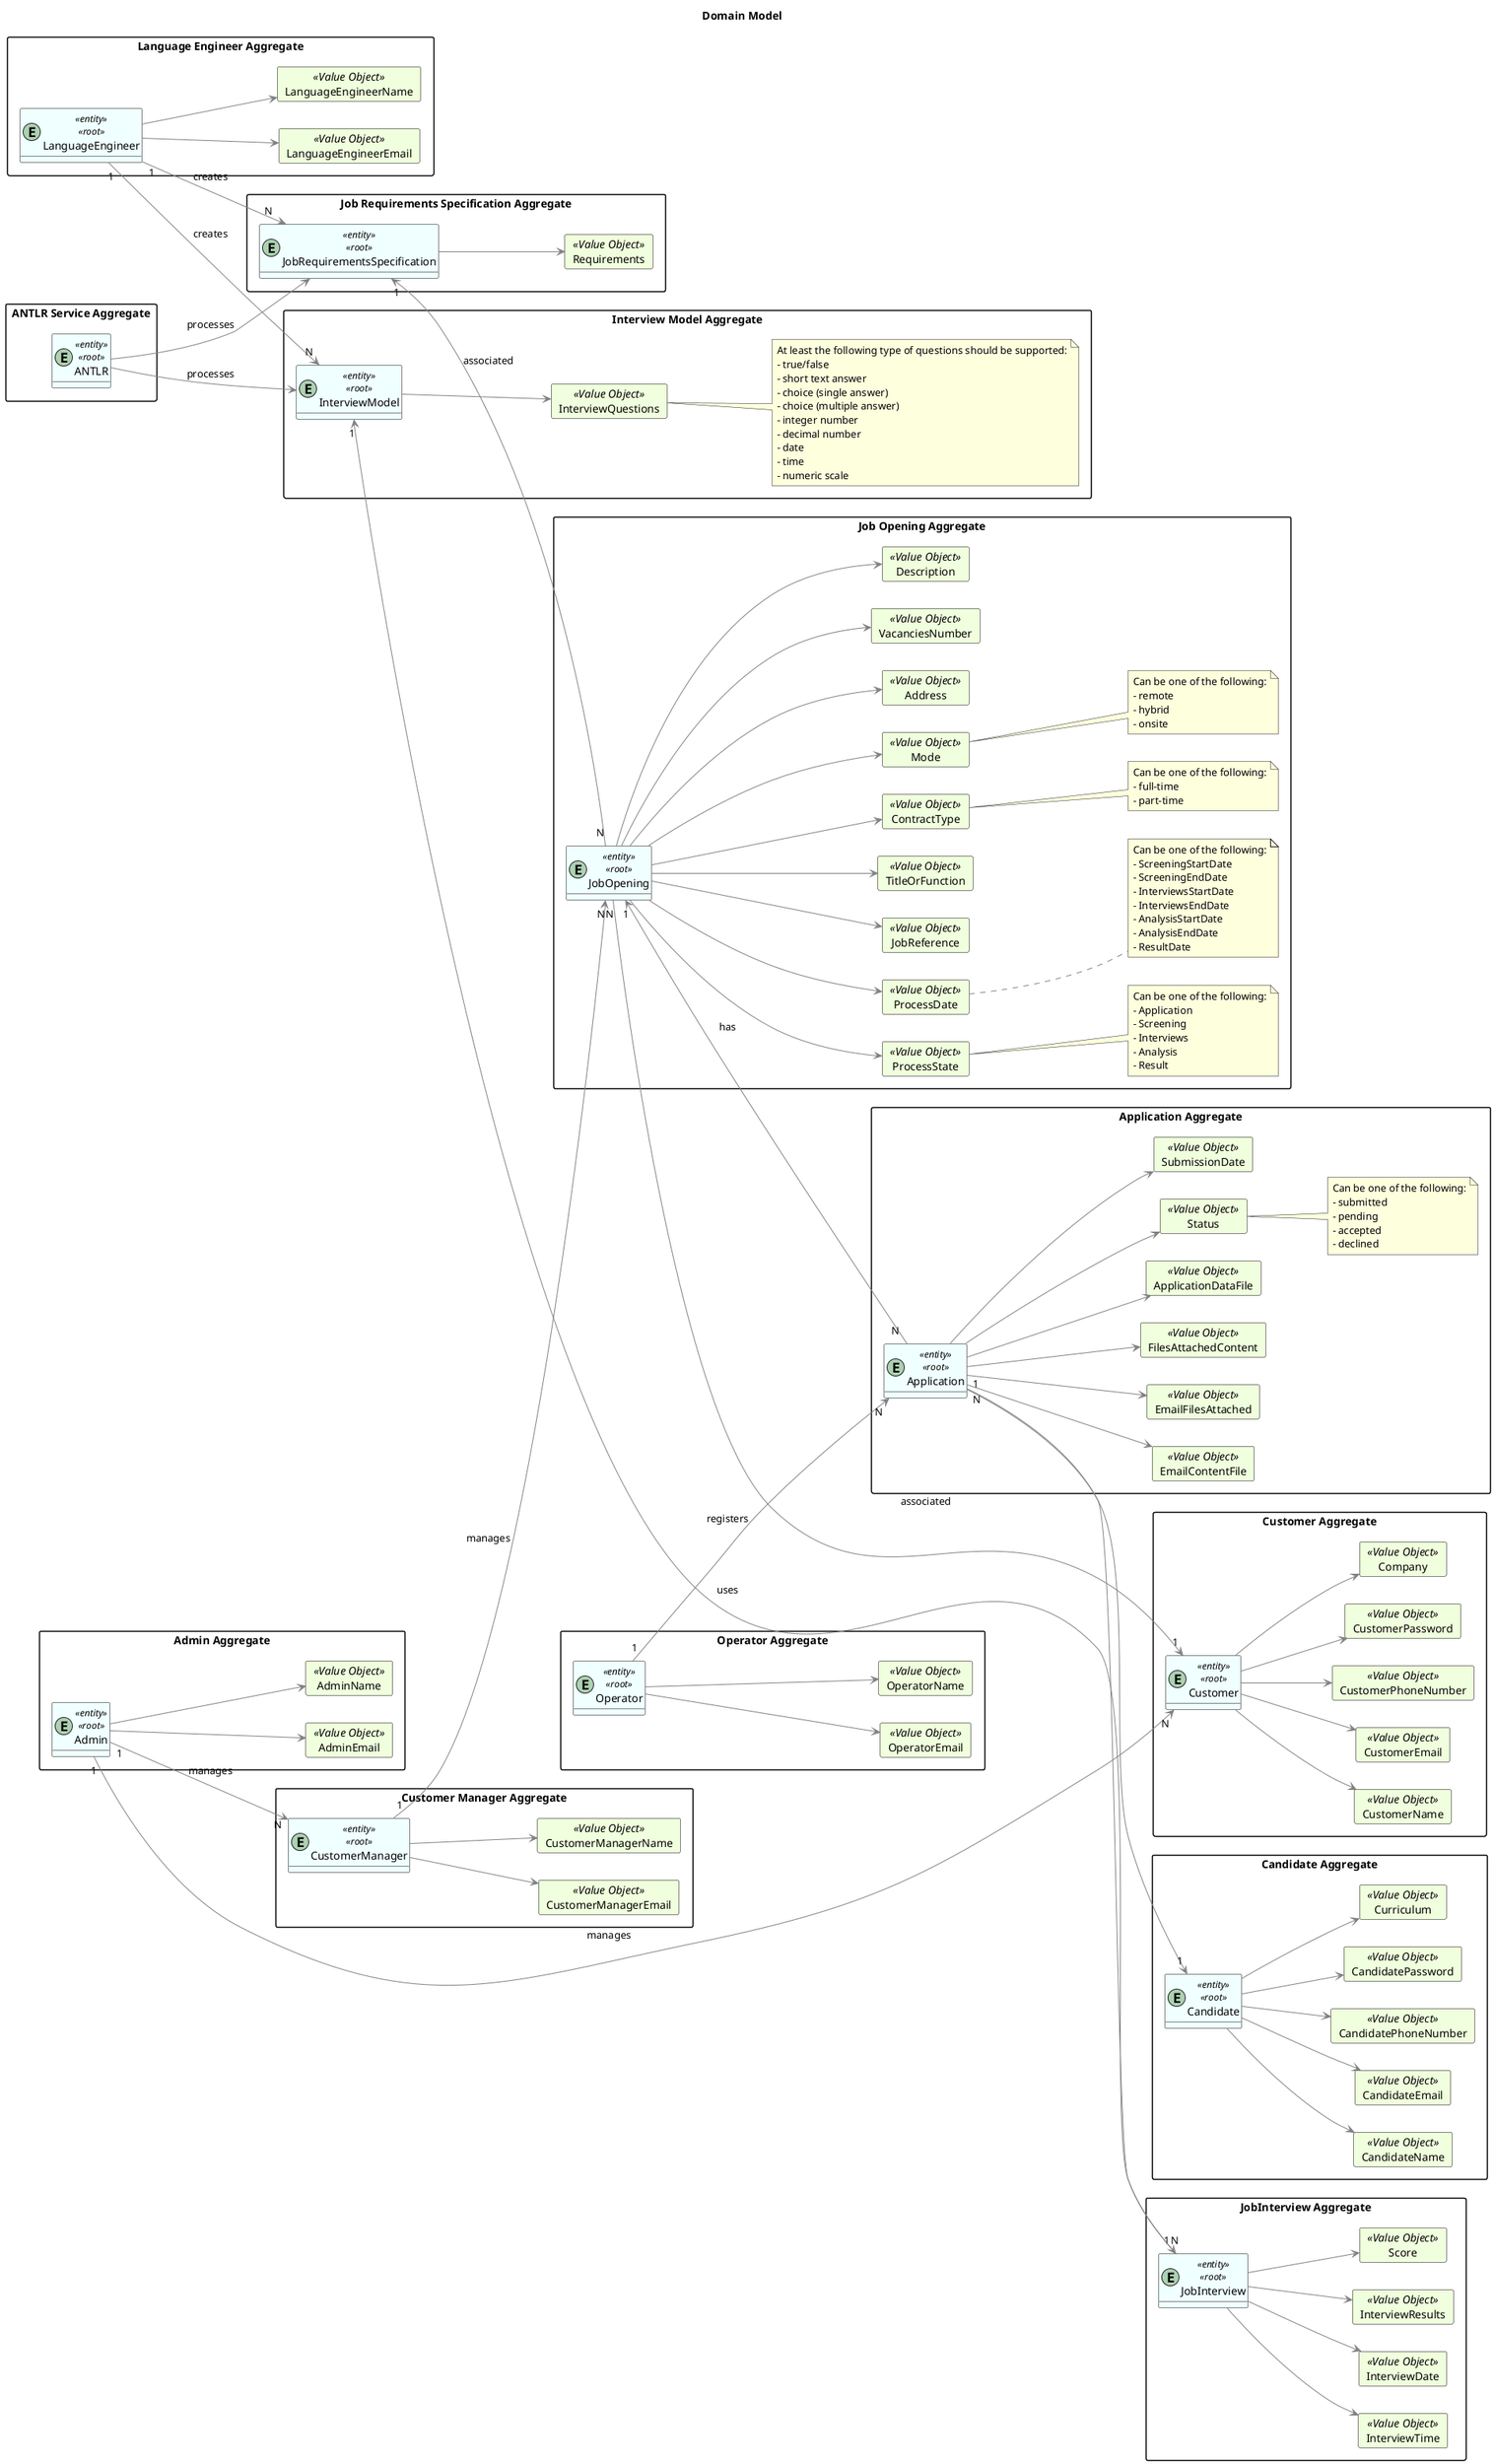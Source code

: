 @startuml
hide methods
left to right direction
'skinparam linetype ortho

Title "Domain Model"

skinparam class {
    LifeLineBorderColor DarkBlue
    LifeLineBackgroundColor APPLICATION
    BackgroundColor #F0FFFF
    ArrowColor grey
    BorderColor black
}

skinparam packageStyle rectangle

skinparam card {
    LifeLineBorderColor Green
    LifeLineBackgroundColor APPLICATION
    BackgroundColor #F0FFDD
    ArrowColor DarkGrey
    BorderColor Black
}


package "Customer Aggregate"{
entity Customer <<entity>><<root>>

    card CustomerName <<Value Object>> {
    }
    card CustomerEmail <<Value Object>> {
    }
    card CustomerPhoneNumber <<Value Object>> {
    }
    card CustomerPassword <<Value Object>> {
    }
    card Company <<Value Object>> {
    }

        Customer --> CustomerEmail
        Customer --> CustomerName
        Customer --> CustomerPhoneNumber
        Customer --> CustomerPassword
        Customer --> Company
}

package "Candidate Aggregate"{
entity Candidate <<entity>><<root>>

    card CandidateName <<Value Object>> {
    }
    card CandidateEmail <<Value Object>> {
    }
    card CandidatePhoneNumber <<Value Object>> {
    }
    card CandidatePassword <<Value Object>> {
    }
    card Curriculum <<Value Object>> {
    }

        Candidate --> CandidateEmail
        Candidate --> CandidateName
        Candidate --> CandidatePhoneNumber
        Candidate --> CandidatePassword
        Candidate --> Curriculum

}

package "Job Requirements Specification Aggregate"{
entity JobRequirementsSpecification <<entity>><<root>>

    card Requirements <<Value Object>>{
    }

        JobRequirementsSpecification --> Requirements

}

package "Job Opening Aggregate"{
entity JobOpening <<entity>><<root>>

    card JobReference <<Value Object>> {
    }
    card TitleOrFunction <<Value Object>> {
    }
    card ContractType <<Value Object>> {
    }
    card Mode <<Value Object>> {
    }
    card Address <<Value Object>> {
    }
    card VacanciesNumber <<Value Object>> {
    }
    card Description <<Value Object>> {
    }
    card ProcessState <<Value Object>> {
    }
    card ProcessDate <<Value Object>> {
    }

    JobOpening --> JobReference
    JobOpening --> TitleOrFunction
    JobOpening --> ContractType
    JobOpening --> Mode
    JobOpening --> Address
    JobOpening --> VacanciesNumber
    JobOpening --> Description
    JobOpening --> ProcessState
    JobOpening --> ProcessDate

    note right of ContractType
        Can be one of the following:
        - full-time
        - part-time
    end note

    note right of Mode
         Can be one of the following:
         - remote
         - hybrid
         - onsite
    end note

    note right of ProcessDate
                  Can be one of the following:
                  - ScreeningStartDate
                  - ScreeningEndDate
                  - InterviewsStartDate
                  - InterviewsEndDate
                  - AnalysisStartDate
                  - AnalysisEndDate
                  - ResultDate
    end note

    note right of ProcessState
            Can be one of the following:
            - Application
            - Screening
            - Interviews
            - Analysis
            - Result
    end note
}

package "JobInterview Aggregate"{

    entity JobInterview <<entity>><<root>>

            card InterviewResults <<Value Object>> {
            }
            card Score <<Value Object>> {
            }
            card InterviewTime <<Value Object>> {
            }
            card InterviewDate <<Value Object>> {
            }

            JobInterview --> InterviewResults
            JobInterview --> Score
            JobInterview --> InterviewTime
            JobInterview --> InterviewDate
}

package "Application Aggregate"{
entity Application <<entity>><<root>>

    card EmailContentFile <<Value Object>> {
    }
    card EmailFilesAttached <<Value Object>>{
    }
    card FilesAttachedContent <<Value Object>>{
    }
    card ApplicationDataFile <<Value Object>>{
    }
    card Status <<Value Object>>{
    }
    card SubmissionDate <<Value Object>>{
    }

    Application --> EmailContentFile
    Application --> EmailFilesAttached
    Application --> FilesAttachedContent
    Application --> ApplicationDataFile
    Application --> Status
    Application --> SubmissionDate

    note right of Status
        Can be one of the following:
        - submitted
        - pending
        - accepted
        - declined
    end note
}

package "Interview Model Aggregate"{
entity InterviewModel <<entity>><<root>>

    card InterviewQuestions <<Value Object>> {
    }

    InterviewModel --> InterviewQuestions

    note right of InterviewQuestions
                At least the following type of questions should be supported:
                - true/false
                - short text answer
                - choice (single answer)
                - choice (multiple answer)
                - integer number
                - decimal number
                - date
                - time
                - numeric scale
    end note
}

package "Language Engineer Aggregate"{
entity LanguageEngineer <<entity>><<root>>

    card LanguageEngineerEmail <<Value Object>> {
    }
    card LanguageEngineerName <<Value Object>> {
    }

    LanguageEngineer --> LanguageEngineerEmail
    LanguageEngineer --> LanguageEngineerName
}

package "Admin Aggregate"{
entity Admin <<entity>><<root>>

    card AdminEmail <<Value Object>> {
    }
    card AdminName <<Value Object>> {
    }

    Admin --> AdminEmail
    Admin --> AdminName
}

package "Customer Manager Aggregate"{
entity CustomerManager <<entity>><<root>>

    card CustomerManagerEmail <<Value Object>> {
    }
    card CustomerManagerName <<Value Object>> {
    }

    CustomerManager --> CustomerManagerEmail
    CustomerManager --> CustomerManagerName
}

package "Operator Aggregate"{
    entity Operator <<entity>><<root>>

    card OperatorEmail <<Value Object>> {
    }
    card OperatorName <<Value Object>> {
    }

    Operator --> OperatorEmail
    Operator --> OperatorName
}

package "ANTLR Service Aggregate"{
    entity ANTLR <<entity>><<root>>
}

    JobOpening "1" <-- "N " Application : has
    JobOpening "N" ---> "1" Customer : associated

    Application "N" --> "1" Candidate
    Application "1" --> "1" JobInterview

    JobRequirementsSpecification "1" <-- "N" JobOpening : associated

    Admin "1" --> "N" Customer : manages
    Admin "1" --> "N" CustomerManager : manages

    CustomerManager "1" --> "N" JobOpening : manages

    Operator "1" --> "N" Application : registers

    LanguageEngineer "1" --> "N" JobRequirementsSpecification : creates
    LanguageEngineer "1" --> "N" InterviewModel : creates

    InterviewModel "1" <-- "N" JobInterview : uses

    ANTLR --> JobRequirementsSpecification : processes

    ANTLR --> InterviewModel : processes
@enduml